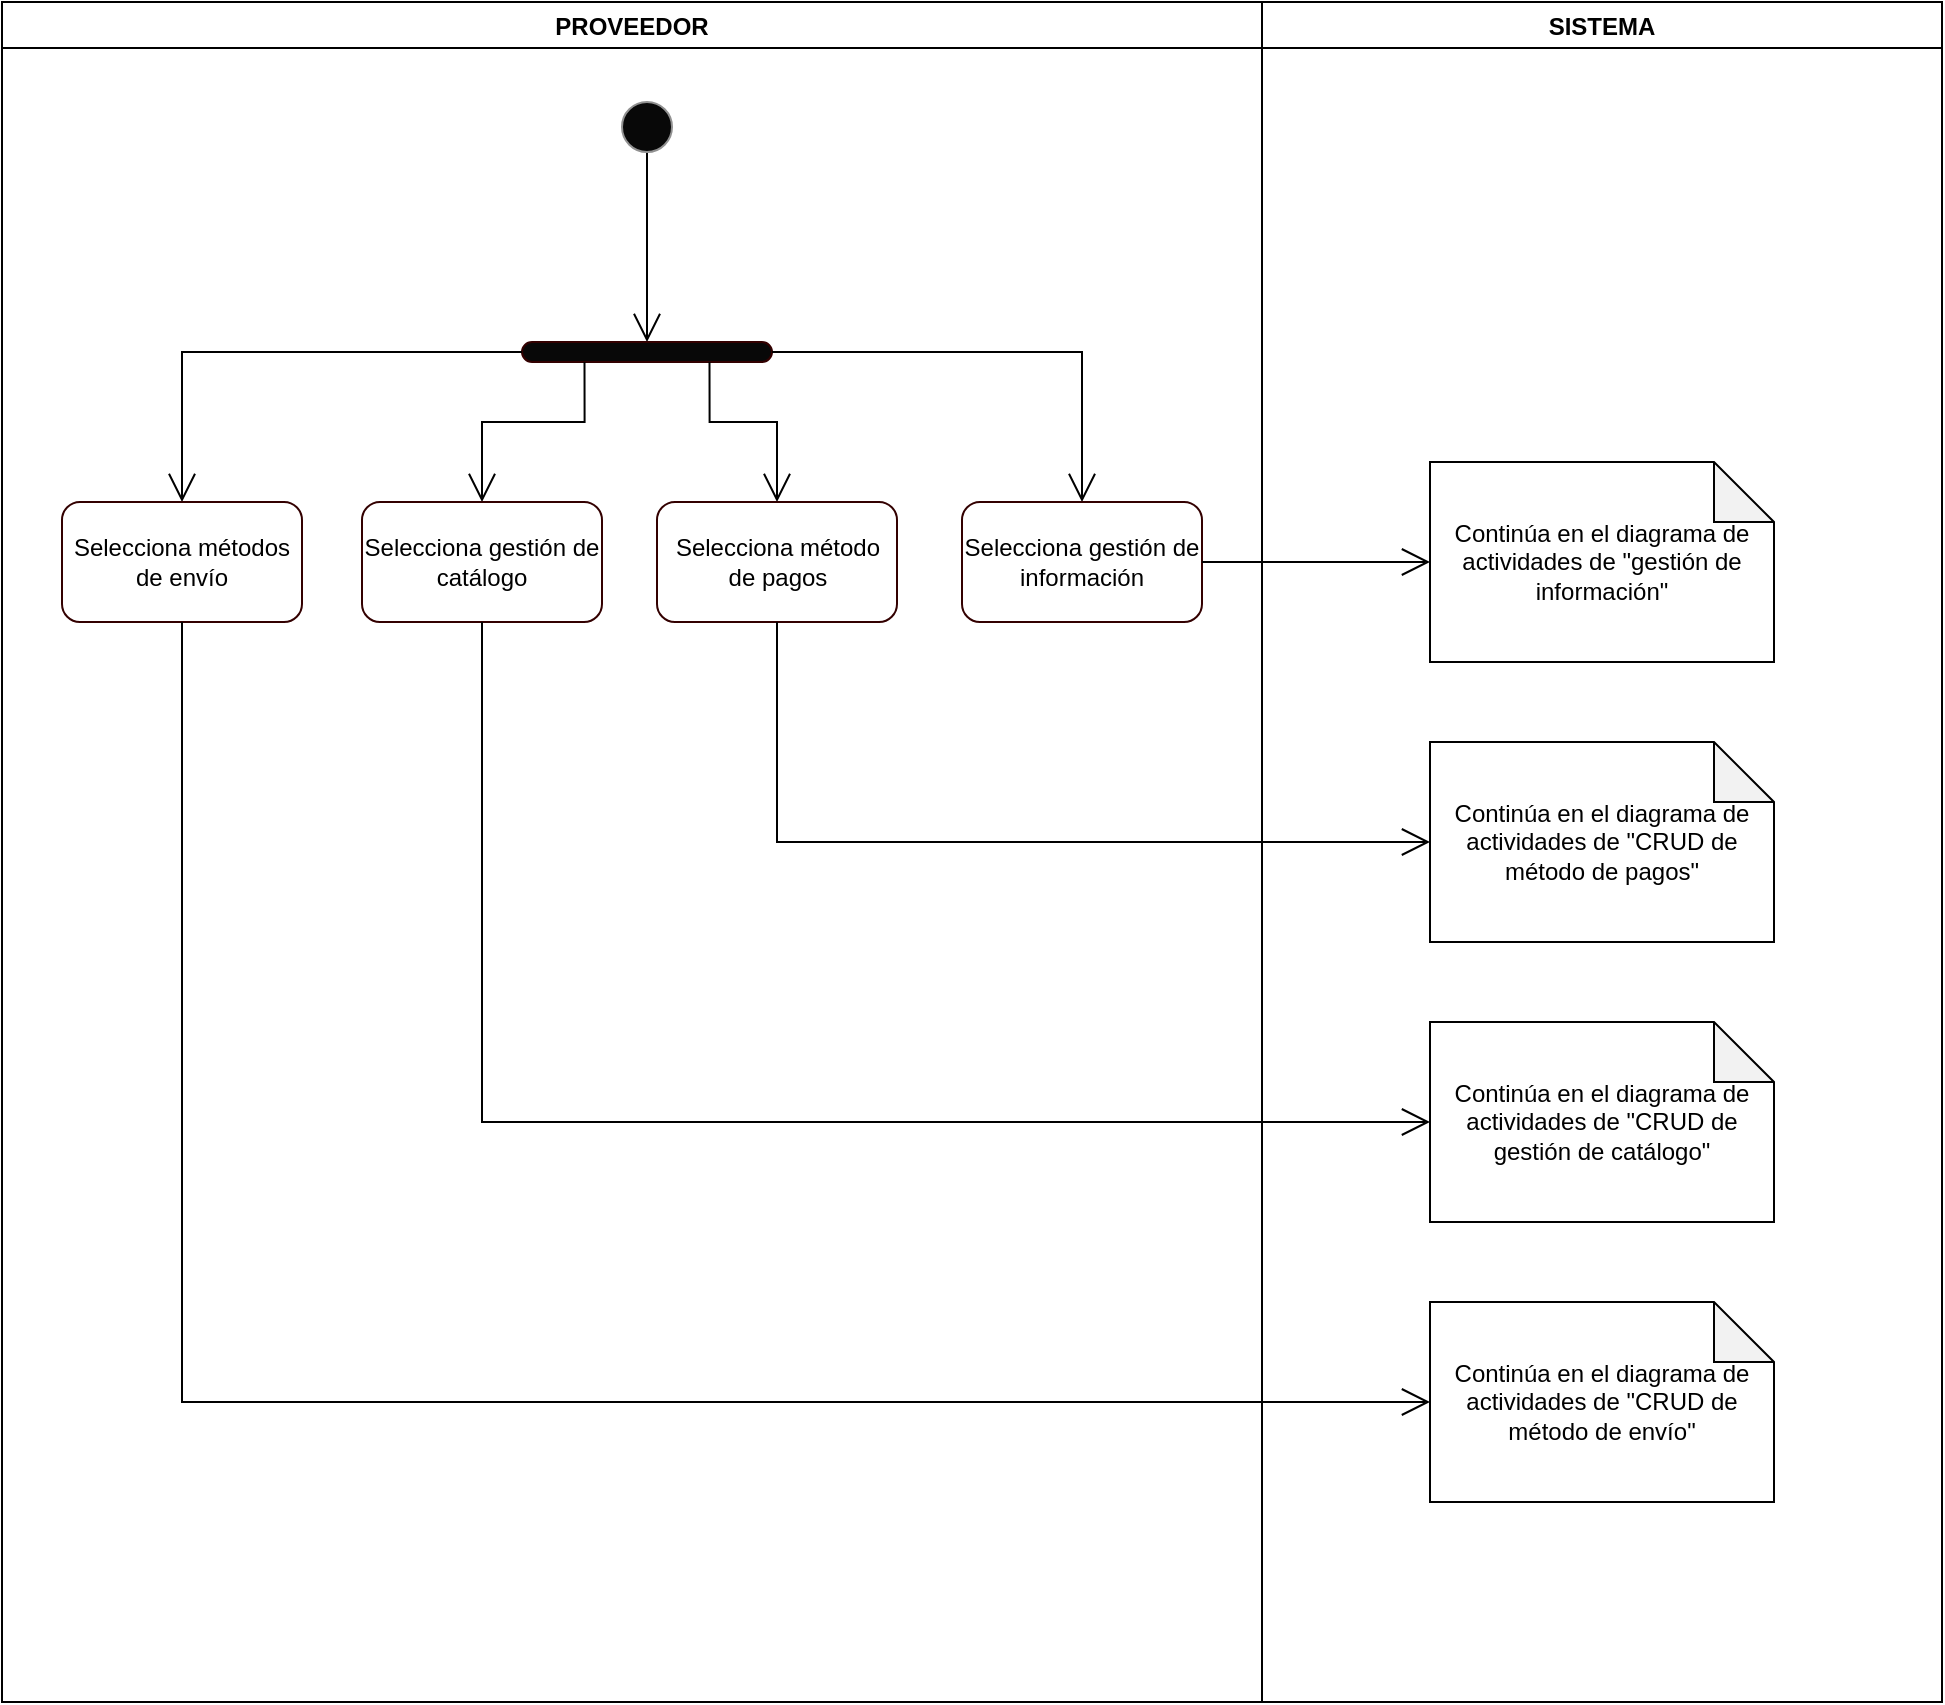<mxfile version="13.1.14" type="device"><diagram id="GhrjB7Ys_3LyExJsBIRz" name="Page-1"><mxGraphModel dx="1303" dy="6993" grid="1" gridSize="10" guides="1" tooltips="1" connect="1" arrows="1" fold="1" page="1" pageScale="1" pageWidth="827" pageHeight="1169" math="0" shadow="0"><root><mxCell id="0"/><mxCell id="1" parent="0"/><mxCell id="mpp5Yp862WlXNTmVlUe_-2" value="PROVEEDOR" style="swimlane;gradientColor=none;" vertex="1" parent="1"><mxGeometry x="40" y="-5770" width="630" height="850" as="geometry"/></mxCell><mxCell id="mpp5Yp862WlXNTmVlUe_-3" style="edgeStyle=orthogonalEdgeStyle;rounded=0;orthogonalLoop=1;jettySize=auto;html=1;entryX=0.5;entryY=0;entryDx=0;entryDy=0;endSize=12;endArrow=open;endFill=0;" edge="1" parent="mpp5Yp862WlXNTmVlUe_-2" source="mpp5Yp862WlXNTmVlUe_-4" target="mpp5Yp862WlXNTmVlUe_-5"><mxGeometry relative="1" as="geometry"/></mxCell><mxCell id="mpp5Yp862WlXNTmVlUe_-4" value="" style="ellipse;whiteSpace=wrap;html=1;aspect=fixed;strokeColor=#919191;fillColor=#080808;gradientColor=none;" vertex="1" parent="mpp5Yp862WlXNTmVlUe_-2"><mxGeometry x="310" y="50" width="25" height="25" as="geometry"/></mxCell><mxCell id="mpp5Yp862WlXNTmVlUe_-5" value="" style="rounded=1;whiteSpace=wrap;html=1;strokeColor=#330000;fillColor=#080808;gradientColor=none;arcSize=50;" vertex="1" parent="mpp5Yp862WlXNTmVlUe_-2"><mxGeometry x="260" y="170" width="125" height="10" as="geometry"/></mxCell><mxCell id="mpp5Yp862WlXNTmVlUe_-6" style="edgeStyle=orthogonalEdgeStyle;rounded=0;orthogonalLoop=1;jettySize=auto;html=1;exitX=0.5;exitY=0;exitDx=0;exitDy=0;entryX=0;entryY=0.5;entryDx=0;entryDy=0;endArrow=none;endFill=0;endSize=12;startArrow=open;startFill=0;targetPerimeterSpacing=0;startSize=12;" edge="1" parent="mpp5Yp862WlXNTmVlUe_-2" source="mpp5Yp862WlXNTmVlUe_-7" target="mpp5Yp862WlXNTmVlUe_-5"><mxGeometry relative="1" as="geometry"/></mxCell><mxCell id="mpp5Yp862WlXNTmVlUe_-7" value="Selecciona métodos de envío" style="rounded=1;whiteSpace=wrap;html=1;strokeColor=#330000;fillColor=#FFFFFF;gradientColor=none;" vertex="1" parent="mpp5Yp862WlXNTmVlUe_-2"><mxGeometry x="30" y="250" width="120" height="60" as="geometry"/></mxCell><mxCell id="mpp5Yp862WlXNTmVlUe_-62" style="edgeStyle=orthogonalEdgeStyle;rounded=0;orthogonalLoop=1;jettySize=auto;html=1;exitX=0.5;exitY=0;exitDx=0;exitDy=0;entryX=0.25;entryY=1;entryDx=0;entryDy=0;endArrow=none;endFill=0;startArrow=open;startFill=0;sourcePerimeterSpacing=0;startSize=12;" edge="1" parent="mpp5Yp862WlXNTmVlUe_-2" source="mpp5Yp862WlXNTmVlUe_-8" target="mpp5Yp862WlXNTmVlUe_-5"><mxGeometry relative="1" as="geometry"/></mxCell><mxCell id="mpp5Yp862WlXNTmVlUe_-8" value="Selecciona gestión de catálogo" style="rounded=1;whiteSpace=wrap;html=1;strokeColor=#330000;fillColor=#FFFFFF;gradientColor=none;" vertex="1" parent="mpp5Yp862WlXNTmVlUe_-2"><mxGeometry x="180" y="250" width="120" height="60" as="geometry"/></mxCell><mxCell id="mpp5Yp862WlXNTmVlUe_-9" style="edgeStyle=orthogonalEdgeStyle;rounded=0;orthogonalLoop=1;jettySize=auto;html=1;exitX=0.5;exitY=0;exitDx=0;exitDy=0;entryX=0.75;entryY=1;entryDx=0;entryDy=0;startArrow=open;startFill=0;startSize=12;endArrow=none;endFill=0;endSize=12;targetPerimeterSpacing=0;" edge="1" parent="mpp5Yp862WlXNTmVlUe_-2" source="mpp5Yp862WlXNTmVlUe_-10" target="mpp5Yp862WlXNTmVlUe_-5"><mxGeometry relative="1" as="geometry"/></mxCell><mxCell id="mpp5Yp862WlXNTmVlUe_-10" value="Selecciona método de pagos" style="rounded=1;whiteSpace=wrap;html=1;strokeColor=#330000;fillColor=#FFFFFF;gradientColor=none;" vertex="1" parent="mpp5Yp862WlXNTmVlUe_-2"><mxGeometry x="327.5" y="250" width="120" height="60" as="geometry"/></mxCell><mxCell id="mpp5Yp862WlXNTmVlUe_-11" style="edgeStyle=orthogonalEdgeStyle;rounded=0;orthogonalLoop=1;jettySize=auto;html=1;exitX=0.5;exitY=0;exitDx=0;exitDy=0;entryX=1;entryY=0.5;entryDx=0;entryDy=0;startArrow=open;startFill=0;startSize=12;endArrow=none;endFill=0;endSize=12;targetPerimeterSpacing=0;" edge="1" parent="mpp5Yp862WlXNTmVlUe_-2" source="mpp5Yp862WlXNTmVlUe_-12" target="mpp5Yp862WlXNTmVlUe_-5"><mxGeometry relative="1" as="geometry"/></mxCell><mxCell id="mpp5Yp862WlXNTmVlUe_-12" value="Selecciona gestión de información" style="rounded=1;whiteSpace=wrap;html=1;strokeColor=#330000;fillColor=#FFFFFF;gradientColor=none;" vertex="1" parent="mpp5Yp862WlXNTmVlUe_-2"><mxGeometry x="480" y="250" width="120" height="60" as="geometry"/></mxCell><mxCell id="mpp5Yp862WlXNTmVlUe_-38" value="SISTEMA" style="swimlane;gradientColor=none;" vertex="1" parent="1"><mxGeometry x="670" y="-5770" width="340" height="850" as="geometry"/></mxCell><mxCell id="mpp5Yp862WlXNTmVlUe_-76" value="Continúa en el diagrama de actividades de &quot;gestión de información&quot;" style="shape=note;whiteSpace=wrap;html=1;backgroundOutline=1;darkOpacity=0.05;" vertex="1" parent="mpp5Yp862WlXNTmVlUe_-38"><mxGeometry x="84" y="230" width="172" height="100" as="geometry"/></mxCell><mxCell id="mpp5Yp862WlXNTmVlUe_-75" value="Continúa en el diagrama de actividades de &quot;CRUD de método de pagos&quot;" style="shape=note;whiteSpace=wrap;html=1;backgroundOutline=1;darkOpacity=0.05;" vertex="1" parent="mpp5Yp862WlXNTmVlUe_-38"><mxGeometry x="84" y="370" width="172" height="100" as="geometry"/></mxCell><mxCell id="mpp5Yp862WlXNTmVlUe_-74" value="Continúa en el diagrama de actividades de &quot;CRUD de gestión de catálogo&quot;" style="shape=note;whiteSpace=wrap;html=1;backgroundOutline=1;darkOpacity=0.05;" vertex="1" parent="mpp5Yp862WlXNTmVlUe_-38"><mxGeometry x="84" y="510" width="172" height="100" as="geometry"/></mxCell><mxCell id="mpp5Yp862WlXNTmVlUe_-73" value="Continúa en el diagrama de actividades de &quot;CRUD de método de envío&quot;" style="shape=note;whiteSpace=wrap;html=1;backgroundOutline=1;darkOpacity=0.05;" vertex="1" parent="mpp5Yp862WlXNTmVlUe_-38"><mxGeometry x="84" y="650" width="172" height="100" as="geometry"/></mxCell><mxCell id="mpp5Yp862WlXNTmVlUe_-85" style="edgeStyle=orthogonalEdgeStyle;rounded=0;orthogonalLoop=1;jettySize=auto;html=1;exitX=0;exitY=0.5;exitDx=0;exitDy=0;exitPerimeter=0;entryX=1;entryY=0.5;entryDx=0;entryDy=0;startArrow=open;startFill=0;startSize=12;sourcePerimeterSpacing=0;endArrow=none;endFill=0;" edge="1" parent="1" source="mpp5Yp862WlXNTmVlUe_-76" target="mpp5Yp862WlXNTmVlUe_-12"><mxGeometry relative="1" as="geometry"/></mxCell><mxCell id="mpp5Yp862WlXNTmVlUe_-86" style="edgeStyle=orthogonalEdgeStyle;rounded=0;orthogonalLoop=1;jettySize=auto;html=1;exitX=0;exitY=0.5;exitDx=0;exitDy=0;exitPerimeter=0;startArrow=open;startFill=0;startSize=12;sourcePerimeterSpacing=0;endArrow=none;endFill=0;" edge="1" parent="1" source="mpp5Yp862WlXNTmVlUe_-73" target="mpp5Yp862WlXNTmVlUe_-7"><mxGeometry relative="1" as="geometry"/></mxCell><mxCell id="mpp5Yp862WlXNTmVlUe_-87" style="edgeStyle=orthogonalEdgeStyle;rounded=0;orthogonalLoop=1;jettySize=auto;html=1;exitX=0;exitY=0.5;exitDx=0;exitDy=0;exitPerimeter=0;entryX=0.5;entryY=1;entryDx=0;entryDy=0;startArrow=open;startFill=0;startSize=12;sourcePerimeterSpacing=0;endArrow=none;endFill=0;" edge="1" parent="1" source="mpp5Yp862WlXNTmVlUe_-74" target="mpp5Yp862WlXNTmVlUe_-8"><mxGeometry relative="1" as="geometry"/></mxCell><mxCell id="mpp5Yp862WlXNTmVlUe_-88" style="edgeStyle=orthogonalEdgeStyle;rounded=0;orthogonalLoop=1;jettySize=auto;html=1;exitX=0;exitY=0.5;exitDx=0;exitDy=0;exitPerimeter=0;entryX=0.5;entryY=1;entryDx=0;entryDy=0;startArrow=open;startFill=0;startSize=12;sourcePerimeterSpacing=0;endArrow=none;endFill=0;" edge="1" parent="1" source="mpp5Yp862WlXNTmVlUe_-75" target="mpp5Yp862WlXNTmVlUe_-10"><mxGeometry relative="1" as="geometry"/></mxCell></root></mxGraphModel></diagram></mxfile>